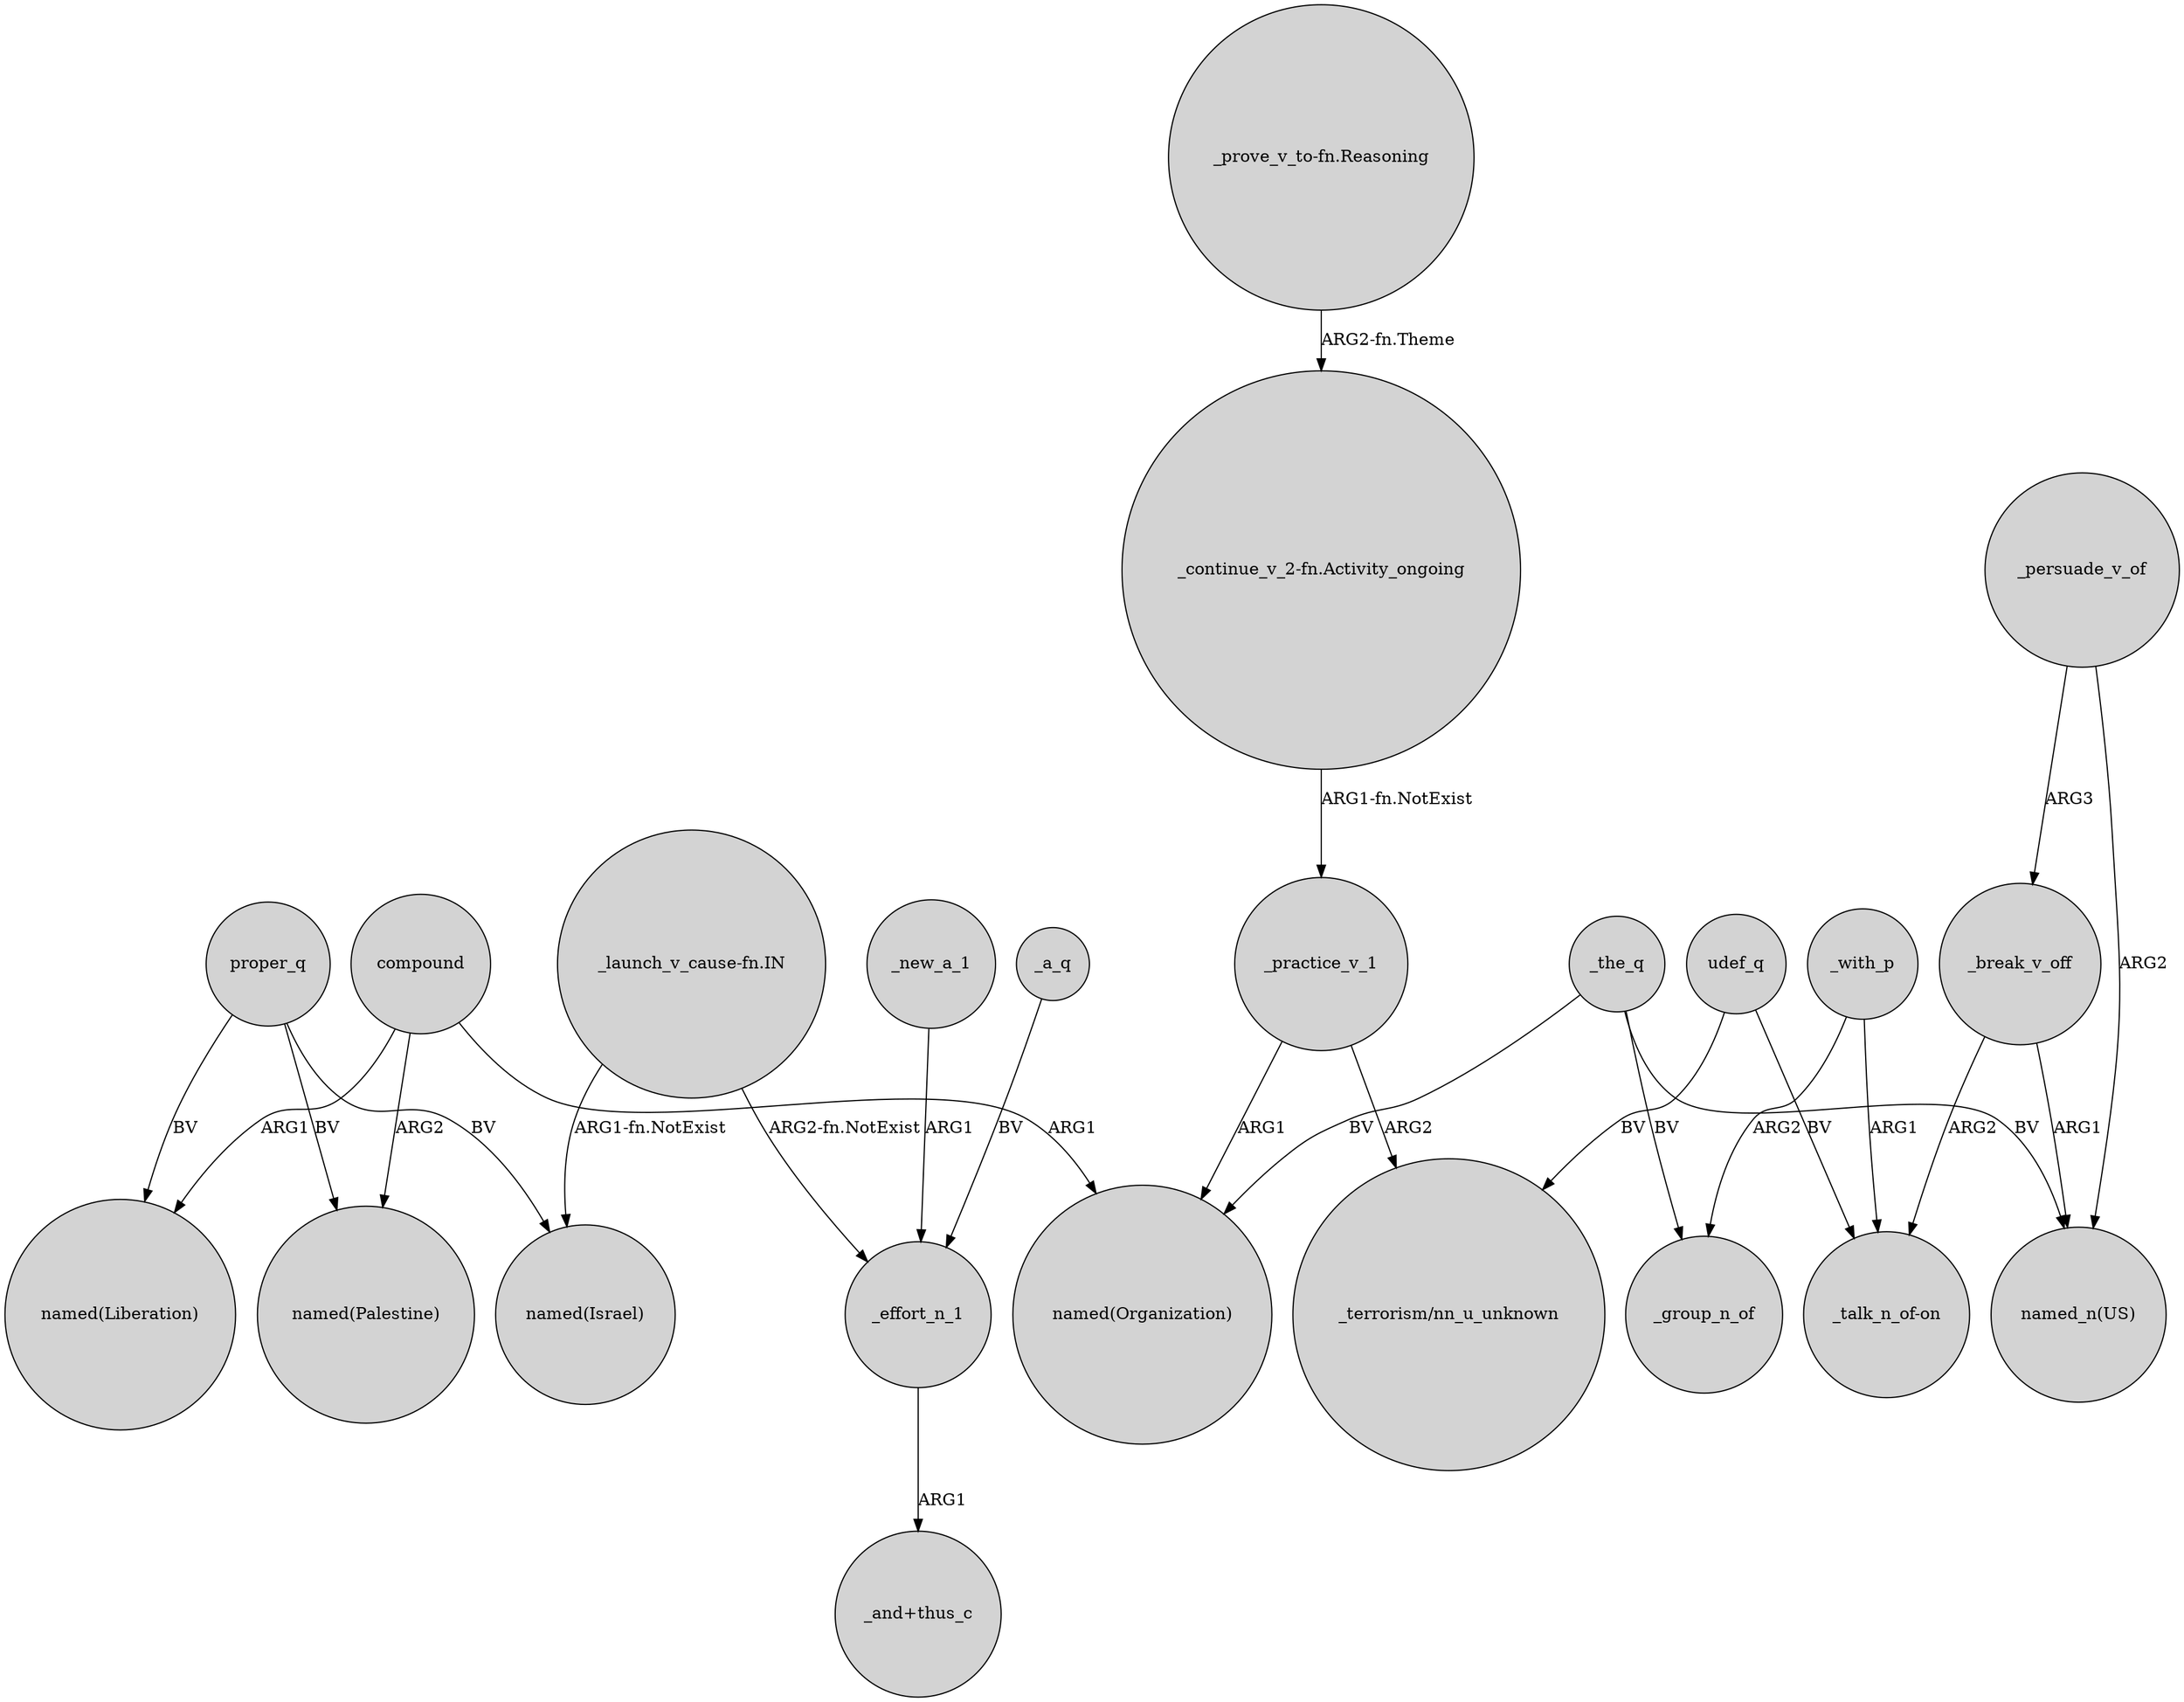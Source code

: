 digraph {
	node [shape=circle style=filled]
	_the_q -> "named(Organization)" [label=BV]
	_effort_n_1 -> "_and+thus_c" [label=ARG1]
	"_prove_v_to-fn.Reasoning" -> "_continue_v_2-fn.Activity_ongoing" [label="ARG2-fn.Theme"]
	proper_q -> "named(Palestine)" [label=BV]
	_new_a_1 -> _effort_n_1 [label=ARG1]
	compound -> "named(Liberation)" [label=ARG1]
	_persuade_v_of -> "named_n(US)" [label=ARG2]
	_the_q -> _group_n_of [label=BV]
	compound -> "named(Palestine)" [label=ARG2]
	udef_q -> "_terrorism/nn_u_unknown" [label=BV]
	_with_p -> "_talk_n_of-on" [label=ARG1]
	_the_q -> "named_n(US)" [label=BV]
	_with_p -> _group_n_of [label=ARG2]
	"_continue_v_2-fn.Activity_ongoing" -> _practice_v_1 [label="ARG1-fn.NotExist"]
	_break_v_off -> "named_n(US)" [label=ARG1]
	"_launch_v_cause-fn.IN" -> _effort_n_1 [label="ARG2-fn.NotExist"]
	_practice_v_1 -> "_terrorism/nn_u_unknown" [label=ARG2]
	udef_q -> "_talk_n_of-on" [label=BV]
	"_launch_v_cause-fn.IN" -> "named(Israel)" [label="ARG1-fn.NotExist"]
	proper_q -> "named(Liberation)" [label=BV]
	_a_q -> _effort_n_1 [label=BV]
	_practice_v_1 -> "named(Organization)" [label=ARG1]
	proper_q -> "named(Israel)" [label=BV]
	compound -> "named(Organization)" [label=ARG1]
	_break_v_off -> "_talk_n_of-on" [label=ARG2]
	_persuade_v_of -> _break_v_off [label=ARG3]
}
